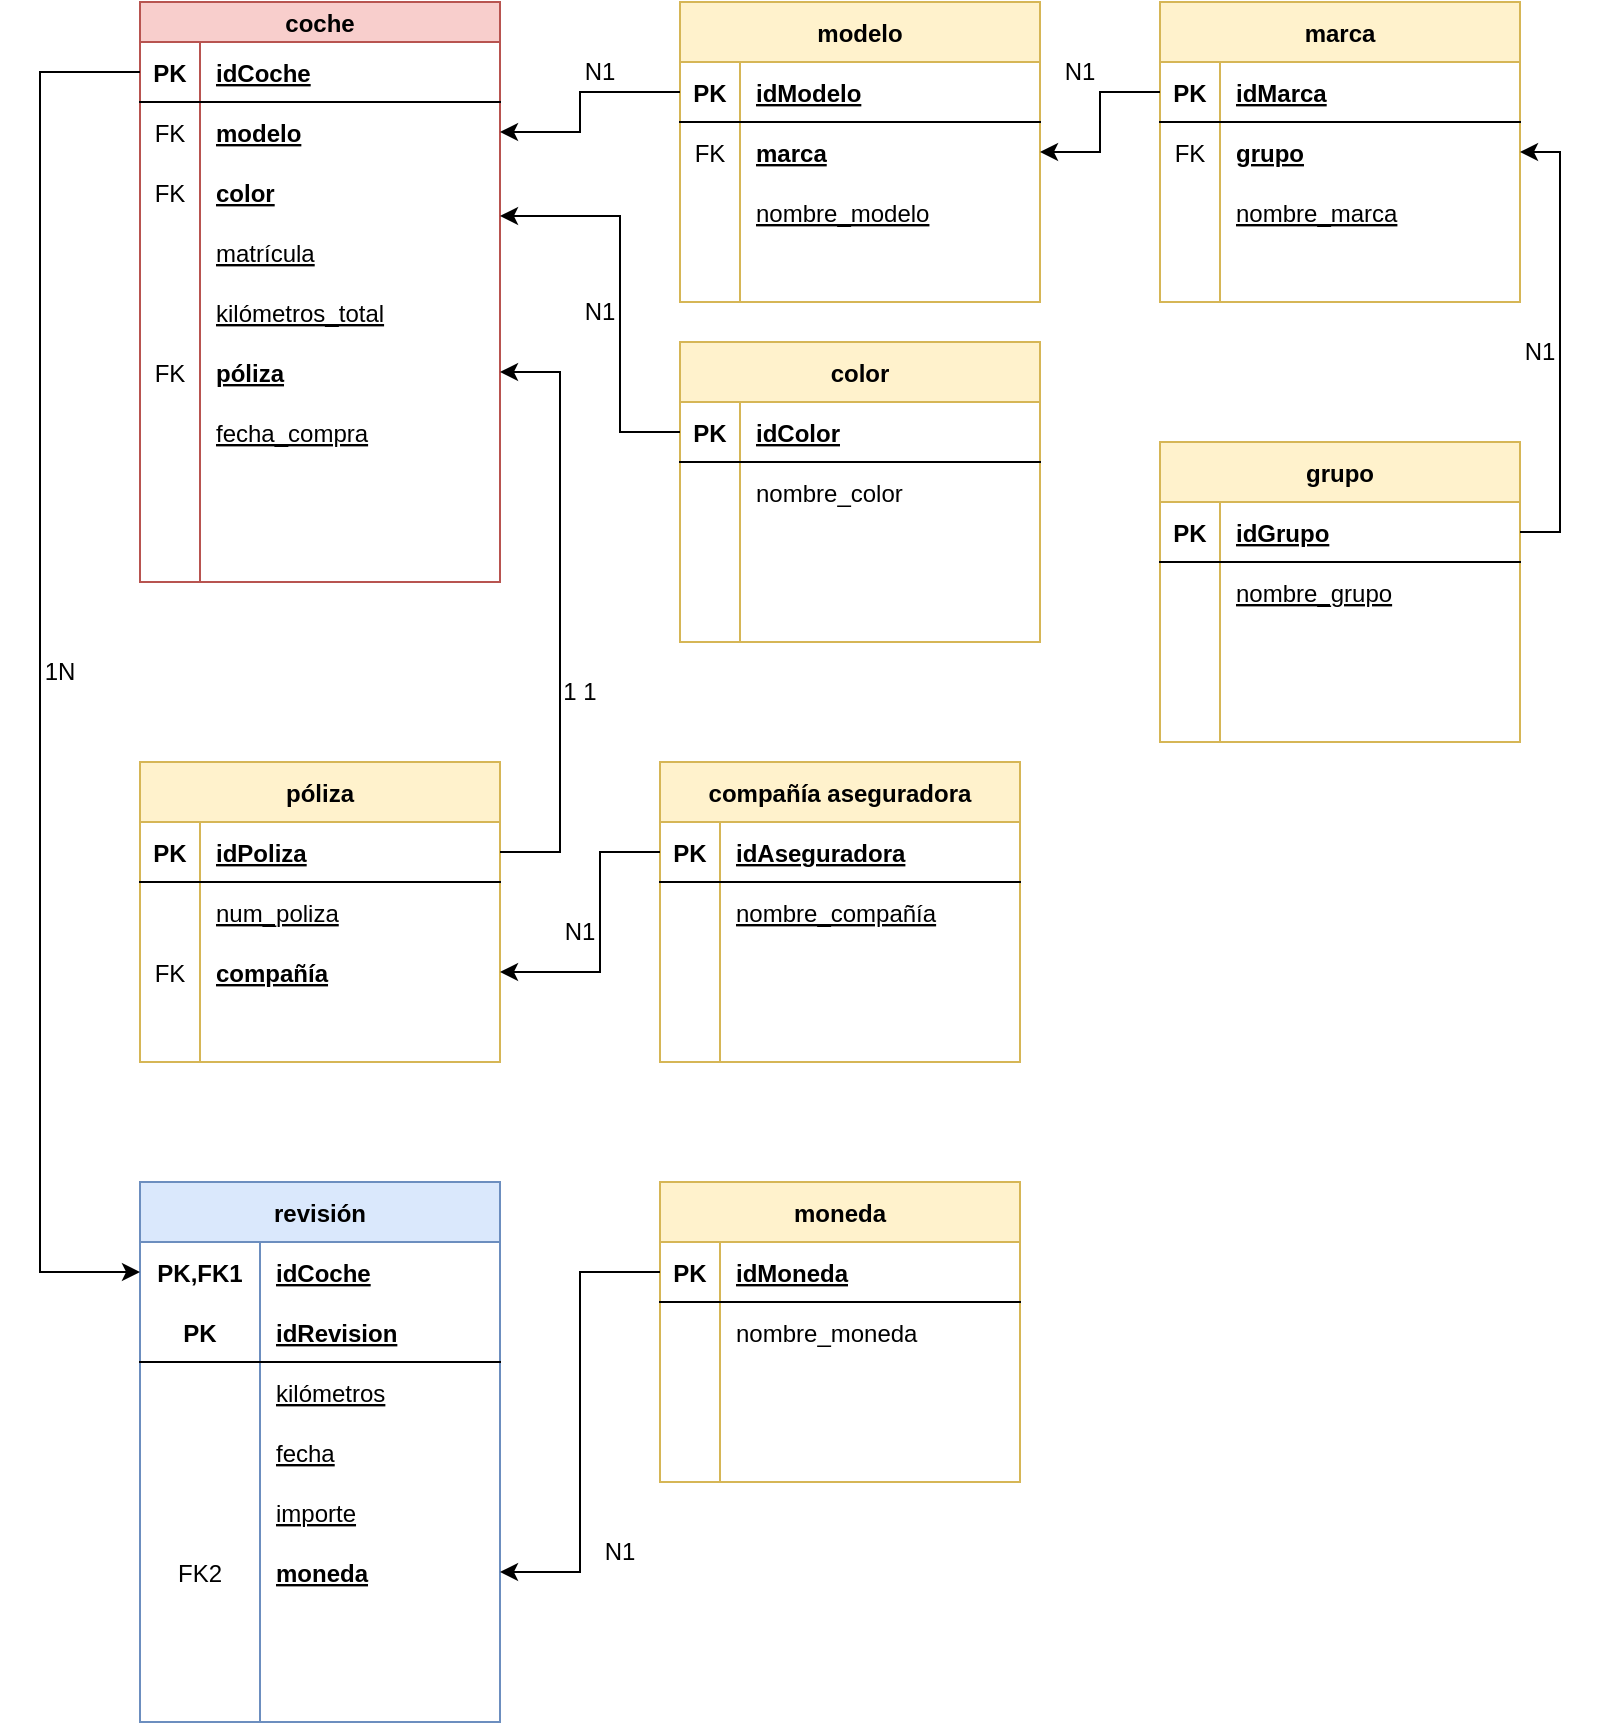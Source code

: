 <mxfile version="20.8.10" type="device"><diagram id="R2lEEEUBdFMjLlhIrx00" name="Page-1"><mxGraphModel dx="1050" dy="621" grid="1" gridSize="10" guides="1" tooltips="1" connect="1" arrows="1" fold="1" page="1" pageScale="1" pageWidth="850" pageHeight="1100" math="0" shadow="0" extFonts="Permanent Marker^https://fonts.googleapis.com/css?family=Permanent+Marker"><root><mxCell id="0"/><mxCell id="1" parent="0"/><mxCell id="8vLtfV9lzj3OHwapX5Nd-3" value="coche" style="shape=table;startSize=20;container=1;collapsible=1;childLayout=tableLayout;fixedRows=1;rowLines=0;fontStyle=1;align=center;resizeLast=1;rounded=0;labelBackgroundColor=none;fillColor=#f8cecc;strokeColor=#b85450;" parent="1" vertex="1"><mxGeometry x="100" y="120" width="180" height="290" as="geometry"/></mxCell><mxCell id="8vLtfV9lzj3OHwapX5Nd-4" value="" style="shape=tableRow;horizontal=0;startSize=0;swimlaneHead=0;swimlaneBody=0;fillColor=none;collapsible=0;dropTarget=0;points=[[0,0.5],[1,0.5]];portConstraint=eastwest;top=0;left=0;right=0;bottom=1;rounded=0;labelBackgroundColor=none;" parent="8vLtfV9lzj3OHwapX5Nd-3" vertex="1"><mxGeometry y="20" width="180" height="30" as="geometry"/></mxCell><mxCell id="8vLtfV9lzj3OHwapX5Nd-5" value="PK" style="shape=partialRectangle;connectable=0;fillColor=none;top=0;left=0;bottom=0;right=0;fontStyle=1;overflow=hidden;rounded=0;labelBackgroundColor=none;" parent="8vLtfV9lzj3OHwapX5Nd-4" vertex="1"><mxGeometry width="30" height="30" as="geometry"><mxRectangle width="30" height="30" as="alternateBounds"/></mxGeometry></mxCell><mxCell id="8vLtfV9lzj3OHwapX5Nd-6" value="idCoche" style="shape=partialRectangle;connectable=0;fillColor=none;top=0;left=0;bottom=0;right=0;align=left;spacingLeft=6;fontStyle=5;overflow=hidden;rounded=0;labelBackgroundColor=none;" parent="8vLtfV9lzj3OHwapX5Nd-4" vertex="1"><mxGeometry x="30" width="150" height="30" as="geometry"><mxRectangle width="150" height="30" as="alternateBounds"/></mxGeometry></mxCell><mxCell id="8vLtfV9lzj3OHwapX5Nd-7" value="" style="shape=tableRow;horizontal=0;startSize=0;swimlaneHead=0;swimlaneBody=0;fillColor=none;collapsible=0;dropTarget=0;points=[[0,0.5],[1,0.5]];portConstraint=eastwest;top=0;left=0;right=0;bottom=0;rounded=0;labelBackgroundColor=none;" parent="8vLtfV9lzj3OHwapX5Nd-3" vertex="1"><mxGeometry y="50" width="180" height="30" as="geometry"/></mxCell><mxCell id="8vLtfV9lzj3OHwapX5Nd-8" value="FK" style="shape=partialRectangle;connectable=0;fillColor=none;top=0;left=0;bottom=0;right=0;editable=1;overflow=hidden;rounded=0;labelBackgroundColor=none;" parent="8vLtfV9lzj3OHwapX5Nd-7" vertex="1"><mxGeometry width="30" height="30" as="geometry"><mxRectangle width="30" height="30" as="alternateBounds"/></mxGeometry></mxCell><mxCell id="8vLtfV9lzj3OHwapX5Nd-9" value="modelo" style="shape=partialRectangle;connectable=0;fillColor=none;top=0;left=0;bottom=0;right=0;align=left;spacingLeft=6;overflow=hidden;fontStyle=5;rounded=0;labelBackgroundColor=none;" parent="8vLtfV9lzj3OHwapX5Nd-7" vertex="1"><mxGeometry x="30" width="150" height="30" as="geometry"><mxRectangle width="150" height="30" as="alternateBounds"/></mxGeometry></mxCell><mxCell id="8vLtfV9lzj3OHwapX5Nd-10" value="" style="shape=tableRow;horizontal=0;startSize=0;swimlaneHead=0;swimlaneBody=0;fillColor=none;collapsible=0;dropTarget=0;points=[[0,0.5],[1,0.5]];portConstraint=eastwest;top=0;left=0;right=0;bottom=0;rounded=0;labelBackgroundColor=none;" parent="8vLtfV9lzj3OHwapX5Nd-3" vertex="1"><mxGeometry y="80" width="180" height="30" as="geometry"/></mxCell><mxCell id="8vLtfV9lzj3OHwapX5Nd-11" value="FK" style="shape=partialRectangle;connectable=0;fillColor=none;top=0;left=0;bottom=0;right=0;editable=1;overflow=hidden;rounded=0;labelBackgroundColor=none;" parent="8vLtfV9lzj3OHwapX5Nd-10" vertex="1"><mxGeometry width="30" height="30" as="geometry"><mxRectangle width="30" height="30" as="alternateBounds"/></mxGeometry></mxCell><mxCell id="8vLtfV9lzj3OHwapX5Nd-12" value="color" style="shape=partialRectangle;connectable=0;fillColor=none;top=0;left=0;bottom=0;right=0;align=left;spacingLeft=6;overflow=hidden;fontStyle=5;rounded=0;labelBackgroundColor=none;" parent="8vLtfV9lzj3OHwapX5Nd-10" vertex="1"><mxGeometry x="30" width="150" height="30" as="geometry"><mxRectangle width="150" height="30" as="alternateBounds"/></mxGeometry></mxCell><mxCell id="8vLtfV9lzj3OHwapX5Nd-13" value="" style="shape=tableRow;horizontal=0;startSize=0;swimlaneHead=0;swimlaneBody=0;fillColor=none;collapsible=0;dropTarget=0;points=[[0,0.5],[1,0.5]];portConstraint=eastwest;top=0;left=0;right=0;bottom=0;rounded=0;labelBackgroundColor=none;" parent="8vLtfV9lzj3OHwapX5Nd-3" vertex="1"><mxGeometry y="110" width="180" height="30" as="geometry"/></mxCell><mxCell id="8vLtfV9lzj3OHwapX5Nd-14" value="" style="shape=partialRectangle;connectable=0;fillColor=none;top=0;left=0;bottom=0;right=0;editable=1;overflow=hidden;rounded=0;labelBackgroundColor=none;" parent="8vLtfV9lzj3OHwapX5Nd-13" vertex="1"><mxGeometry width="30" height="30" as="geometry"><mxRectangle width="30" height="30" as="alternateBounds"/></mxGeometry></mxCell><mxCell id="8vLtfV9lzj3OHwapX5Nd-15" value="matrícula" style="shape=partialRectangle;connectable=0;fillColor=none;top=0;left=0;bottom=0;right=0;align=left;spacingLeft=6;overflow=hidden;fontStyle=4;rounded=0;labelBackgroundColor=none;" parent="8vLtfV9lzj3OHwapX5Nd-13" vertex="1"><mxGeometry x="30" width="150" height="30" as="geometry"><mxRectangle width="150" height="30" as="alternateBounds"/></mxGeometry></mxCell><mxCell id="8vLtfV9lzj3OHwapX5Nd-19" value="" style="shape=tableRow;horizontal=0;startSize=0;swimlaneHead=0;swimlaneBody=0;fillColor=none;collapsible=0;dropTarget=0;points=[[0,0.5],[1,0.5]];portConstraint=eastwest;top=0;left=0;right=0;bottom=0;rounded=0;labelBackgroundColor=none;" parent="8vLtfV9lzj3OHwapX5Nd-3" vertex="1"><mxGeometry y="140" width="180" height="30" as="geometry"/></mxCell><mxCell id="8vLtfV9lzj3OHwapX5Nd-20" value="" style="shape=partialRectangle;connectable=0;fillColor=none;top=0;left=0;bottom=0;right=0;editable=1;overflow=hidden;rounded=0;labelBackgroundColor=none;" parent="8vLtfV9lzj3OHwapX5Nd-19" vertex="1"><mxGeometry width="30" height="30" as="geometry"><mxRectangle width="30" height="30" as="alternateBounds"/></mxGeometry></mxCell><mxCell id="8vLtfV9lzj3OHwapX5Nd-21" value="kilómetros_total" style="shape=partialRectangle;connectable=0;fillColor=none;top=0;left=0;bottom=0;right=0;align=left;spacingLeft=6;overflow=hidden;fontStyle=4;rounded=0;labelBackgroundColor=none;" parent="8vLtfV9lzj3OHwapX5Nd-19" vertex="1"><mxGeometry x="30" width="150" height="30" as="geometry"><mxRectangle width="150" height="30" as="alternateBounds"/></mxGeometry></mxCell><mxCell id="8vLtfV9lzj3OHwapX5Nd-22" value="" style="shape=tableRow;horizontal=0;startSize=0;swimlaneHead=0;swimlaneBody=0;fillColor=none;collapsible=0;dropTarget=0;points=[[0,0.5],[1,0.5]];portConstraint=eastwest;top=0;left=0;right=0;bottom=0;rounded=0;labelBackgroundColor=none;" parent="8vLtfV9lzj3OHwapX5Nd-3" vertex="1"><mxGeometry y="170" width="180" height="30" as="geometry"/></mxCell><mxCell id="8vLtfV9lzj3OHwapX5Nd-23" value="FK" style="shape=partialRectangle;connectable=0;fillColor=none;top=0;left=0;bottom=0;right=0;editable=1;overflow=hidden;rounded=0;labelBackgroundColor=none;" parent="8vLtfV9lzj3OHwapX5Nd-22" vertex="1"><mxGeometry width="30" height="30" as="geometry"><mxRectangle width="30" height="30" as="alternateBounds"/></mxGeometry></mxCell><mxCell id="8vLtfV9lzj3OHwapX5Nd-24" value="póliza" style="shape=partialRectangle;connectable=0;fillColor=none;top=0;left=0;bottom=0;right=0;align=left;spacingLeft=6;overflow=hidden;fontStyle=5;rounded=0;labelBackgroundColor=none;" parent="8vLtfV9lzj3OHwapX5Nd-22" vertex="1"><mxGeometry x="30" width="150" height="30" as="geometry"><mxRectangle width="150" height="30" as="alternateBounds"/></mxGeometry></mxCell><mxCell id="8vLtfV9lzj3OHwapX5Nd-108" value="" style="shape=tableRow;horizontal=0;startSize=0;swimlaneHead=0;swimlaneBody=0;fillColor=none;collapsible=0;dropTarget=0;points=[[0,0.5],[1,0.5]];portConstraint=eastwest;top=0;left=0;right=0;bottom=0;rounded=0;labelBackgroundColor=none;" parent="8vLtfV9lzj3OHwapX5Nd-3" vertex="1"><mxGeometry y="200" width="180" height="30" as="geometry"/></mxCell><mxCell id="8vLtfV9lzj3OHwapX5Nd-109" value="" style="shape=partialRectangle;connectable=0;fillColor=none;top=0;left=0;bottom=0;right=0;editable=1;overflow=hidden;rounded=0;labelBackgroundColor=none;" parent="8vLtfV9lzj3OHwapX5Nd-108" vertex="1"><mxGeometry width="30" height="30" as="geometry"><mxRectangle width="30" height="30" as="alternateBounds"/></mxGeometry></mxCell><mxCell id="8vLtfV9lzj3OHwapX5Nd-110" value="fecha_compra" style="shape=partialRectangle;connectable=0;fillColor=none;top=0;left=0;bottom=0;right=0;align=left;spacingLeft=6;overflow=hidden;fontStyle=4;rounded=0;labelBackgroundColor=none;" parent="8vLtfV9lzj3OHwapX5Nd-108" vertex="1"><mxGeometry x="30" width="150" height="30" as="geometry"><mxRectangle width="150" height="30" as="alternateBounds"/></mxGeometry></mxCell><mxCell id="a47uxcGPOES3tD9Sw_oX-30" value="" style="shape=tableRow;horizontal=0;startSize=0;swimlaneHead=0;swimlaneBody=0;fillColor=none;collapsible=0;dropTarget=0;points=[[0,0.5],[1,0.5]];portConstraint=eastwest;top=0;left=0;right=0;bottom=0;rounded=0;labelBackgroundColor=none;" parent="8vLtfV9lzj3OHwapX5Nd-3" vertex="1"><mxGeometry y="230" width="180" height="30" as="geometry"/></mxCell><mxCell id="a47uxcGPOES3tD9Sw_oX-31" value="" style="shape=partialRectangle;connectable=0;fillColor=none;top=0;left=0;bottom=0;right=0;editable=1;overflow=hidden;rounded=0;labelBackgroundColor=none;" parent="a47uxcGPOES3tD9Sw_oX-30" vertex="1"><mxGeometry width="30" height="30" as="geometry"><mxRectangle width="30" height="30" as="alternateBounds"/></mxGeometry></mxCell><mxCell id="a47uxcGPOES3tD9Sw_oX-32" value="" style="shape=partialRectangle;connectable=0;fillColor=none;top=0;left=0;bottom=0;right=0;align=left;spacingLeft=6;overflow=hidden;fontStyle=5;rounded=0;labelBackgroundColor=none;" parent="a47uxcGPOES3tD9Sw_oX-30" vertex="1"><mxGeometry x="30" width="150" height="30" as="geometry"><mxRectangle width="150" height="30" as="alternateBounds"/></mxGeometry></mxCell><mxCell id="8vLtfV9lzj3OHwapX5Nd-16" value="" style="shape=tableRow;horizontal=0;startSize=0;swimlaneHead=0;swimlaneBody=0;fillColor=none;collapsible=0;dropTarget=0;points=[[0,0.5],[1,0.5]];portConstraint=eastwest;top=0;left=0;right=0;bottom=0;rounded=0;labelBackgroundColor=none;" parent="8vLtfV9lzj3OHwapX5Nd-3" vertex="1"><mxGeometry y="260" width="180" height="30" as="geometry"/></mxCell><mxCell id="8vLtfV9lzj3OHwapX5Nd-17" value="" style="shape=partialRectangle;connectable=0;fillColor=none;top=0;left=0;bottom=0;right=0;editable=1;overflow=hidden;rounded=0;labelBackgroundColor=none;" parent="8vLtfV9lzj3OHwapX5Nd-16" vertex="1"><mxGeometry width="30" height="30" as="geometry"><mxRectangle width="30" height="30" as="alternateBounds"/></mxGeometry></mxCell><mxCell id="8vLtfV9lzj3OHwapX5Nd-18" value="" style="shape=partialRectangle;connectable=0;fillColor=none;top=0;left=0;bottom=0;right=0;align=left;spacingLeft=6;overflow=hidden;fontStyle=4;rounded=0;labelBackgroundColor=none;" parent="8vLtfV9lzj3OHwapX5Nd-16" vertex="1"><mxGeometry x="30" width="150" height="30" as="geometry"><mxRectangle width="150" height="30" as="alternateBounds"/></mxGeometry></mxCell><mxCell id="8vLtfV9lzj3OHwapX5Nd-25" value="modelo" style="shape=table;startSize=30;container=1;collapsible=1;childLayout=tableLayout;fixedRows=1;rowLines=0;fontStyle=1;align=center;resizeLast=1;rounded=0;labelBackgroundColor=none;fillColor=#fff2cc;strokeColor=#d6b656;" parent="1" vertex="1"><mxGeometry x="370" y="120" width="180" height="150" as="geometry"/></mxCell><mxCell id="8vLtfV9lzj3OHwapX5Nd-26" value="" style="shape=tableRow;horizontal=0;startSize=0;swimlaneHead=0;swimlaneBody=0;fillColor=none;collapsible=0;dropTarget=0;points=[[0,0.5],[1,0.5]];portConstraint=eastwest;top=0;left=0;right=0;bottom=1;rounded=0;labelBackgroundColor=none;" parent="8vLtfV9lzj3OHwapX5Nd-25" vertex="1"><mxGeometry y="30" width="180" height="30" as="geometry"/></mxCell><mxCell id="8vLtfV9lzj3OHwapX5Nd-27" value="PK" style="shape=partialRectangle;connectable=0;fillColor=none;top=0;left=0;bottom=0;right=0;fontStyle=1;overflow=hidden;rounded=0;labelBackgroundColor=none;" parent="8vLtfV9lzj3OHwapX5Nd-26" vertex="1"><mxGeometry width="30" height="30" as="geometry"><mxRectangle width="30" height="30" as="alternateBounds"/></mxGeometry></mxCell><mxCell id="8vLtfV9lzj3OHwapX5Nd-28" value="idModelo" style="shape=partialRectangle;connectable=0;fillColor=none;top=0;left=0;bottom=0;right=0;align=left;spacingLeft=6;fontStyle=5;overflow=hidden;rounded=0;labelBackgroundColor=none;" parent="8vLtfV9lzj3OHwapX5Nd-26" vertex="1"><mxGeometry x="30" width="150" height="30" as="geometry"><mxRectangle width="150" height="30" as="alternateBounds"/></mxGeometry></mxCell><mxCell id="8vLtfV9lzj3OHwapX5Nd-29" value="" style="shape=tableRow;horizontal=0;startSize=0;swimlaneHead=0;swimlaneBody=0;fillColor=none;collapsible=0;dropTarget=0;points=[[0,0.5],[1,0.5]];portConstraint=eastwest;top=0;left=0;right=0;bottom=0;rounded=0;labelBackgroundColor=none;" parent="8vLtfV9lzj3OHwapX5Nd-25" vertex="1"><mxGeometry y="60" width="180" height="30" as="geometry"/></mxCell><mxCell id="8vLtfV9lzj3OHwapX5Nd-30" value="FK" style="shape=partialRectangle;connectable=0;fillColor=none;top=0;left=0;bottom=0;right=0;editable=1;overflow=hidden;rounded=0;labelBackgroundColor=none;" parent="8vLtfV9lzj3OHwapX5Nd-29" vertex="1"><mxGeometry width="30" height="30" as="geometry"><mxRectangle width="30" height="30" as="alternateBounds"/></mxGeometry></mxCell><mxCell id="8vLtfV9lzj3OHwapX5Nd-31" value="marca" style="shape=partialRectangle;connectable=0;fillColor=none;top=0;left=0;bottom=0;right=0;align=left;spacingLeft=6;overflow=hidden;fontStyle=5;rounded=0;labelBackgroundColor=none;" parent="8vLtfV9lzj3OHwapX5Nd-29" vertex="1"><mxGeometry x="30" width="150" height="30" as="geometry"><mxRectangle width="150" height="30" as="alternateBounds"/></mxGeometry></mxCell><mxCell id="8vLtfV9lzj3OHwapX5Nd-32" value="" style="shape=tableRow;horizontal=0;startSize=0;swimlaneHead=0;swimlaneBody=0;fillColor=none;collapsible=0;dropTarget=0;points=[[0,0.5],[1,0.5]];portConstraint=eastwest;top=0;left=0;right=0;bottom=0;rounded=0;labelBackgroundColor=none;" parent="8vLtfV9lzj3OHwapX5Nd-25" vertex="1"><mxGeometry y="90" width="180" height="30" as="geometry"/></mxCell><mxCell id="8vLtfV9lzj3OHwapX5Nd-33" value="" style="shape=partialRectangle;connectable=0;fillColor=none;top=0;left=0;bottom=0;right=0;editable=1;overflow=hidden;rounded=0;labelBackgroundColor=none;" parent="8vLtfV9lzj3OHwapX5Nd-32" vertex="1"><mxGeometry width="30" height="30" as="geometry"><mxRectangle width="30" height="30" as="alternateBounds"/></mxGeometry></mxCell><mxCell id="8vLtfV9lzj3OHwapX5Nd-34" value="nombre_modelo" style="shape=partialRectangle;connectable=0;fillColor=none;top=0;left=0;bottom=0;right=0;align=left;spacingLeft=6;overflow=hidden;fontStyle=4;rounded=0;labelBackgroundColor=none;" parent="8vLtfV9lzj3OHwapX5Nd-32" vertex="1"><mxGeometry x="30" width="150" height="30" as="geometry"><mxRectangle width="150" height="30" as="alternateBounds"/></mxGeometry></mxCell><mxCell id="8vLtfV9lzj3OHwapX5Nd-35" value="" style="shape=tableRow;horizontal=0;startSize=0;swimlaneHead=0;swimlaneBody=0;fillColor=none;collapsible=0;dropTarget=0;points=[[0,0.5],[1,0.5]];portConstraint=eastwest;top=0;left=0;right=0;bottom=0;rounded=0;labelBackgroundColor=none;" parent="8vLtfV9lzj3OHwapX5Nd-25" vertex="1"><mxGeometry y="120" width="180" height="30" as="geometry"/></mxCell><mxCell id="8vLtfV9lzj3OHwapX5Nd-36" value="" style="shape=partialRectangle;connectable=0;fillColor=none;top=0;left=0;bottom=0;right=0;editable=1;overflow=hidden;rounded=0;labelBackgroundColor=none;" parent="8vLtfV9lzj3OHwapX5Nd-35" vertex="1"><mxGeometry width="30" height="30" as="geometry"><mxRectangle width="30" height="30" as="alternateBounds"/></mxGeometry></mxCell><mxCell id="8vLtfV9lzj3OHwapX5Nd-37" value="" style="shape=partialRectangle;connectable=0;fillColor=none;top=0;left=0;bottom=0;right=0;align=left;spacingLeft=6;overflow=hidden;rounded=0;labelBackgroundColor=none;" parent="8vLtfV9lzj3OHwapX5Nd-35" vertex="1"><mxGeometry x="30" width="150" height="30" as="geometry"><mxRectangle width="150" height="30" as="alternateBounds"/></mxGeometry></mxCell><mxCell id="8vLtfV9lzj3OHwapX5Nd-38" style="edgeStyle=orthogonalEdgeStyle;rounded=0;orthogonalLoop=1;jettySize=auto;html=1;labelBackgroundColor=none;fontColor=default;" parent="1" source="8vLtfV9lzj3OHwapX5Nd-26" target="8vLtfV9lzj3OHwapX5Nd-7" edge="1"><mxGeometry relative="1" as="geometry"><Array as="points"><mxPoint x="320" y="165"/><mxPoint x="320" y="185"/></Array></mxGeometry></mxCell><mxCell id="8vLtfV9lzj3OHwapX5Nd-39" value="marca" style="shape=table;startSize=30;container=1;collapsible=1;childLayout=tableLayout;fixedRows=1;rowLines=0;fontStyle=1;align=center;resizeLast=1;rounded=0;labelBackgroundColor=none;fillColor=#fff2cc;strokeColor=#d6b656;" parent="1" vertex="1"><mxGeometry x="610" y="120" width="180" height="150" as="geometry"/></mxCell><mxCell id="8vLtfV9lzj3OHwapX5Nd-40" value="" style="shape=tableRow;horizontal=0;startSize=0;swimlaneHead=0;swimlaneBody=0;fillColor=none;collapsible=0;dropTarget=0;points=[[0,0.5],[1,0.5]];portConstraint=eastwest;top=0;left=0;right=0;bottom=1;rounded=0;labelBackgroundColor=none;" parent="8vLtfV9lzj3OHwapX5Nd-39" vertex="1"><mxGeometry y="30" width="180" height="30" as="geometry"/></mxCell><mxCell id="8vLtfV9lzj3OHwapX5Nd-41" value="PK" style="shape=partialRectangle;connectable=0;fillColor=none;top=0;left=0;bottom=0;right=0;fontStyle=1;overflow=hidden;rounded=0;labelBackgroundColor=none;" parent="8vLtfV9lzj3OHwapX5Nd-40" vertex="1"><mxGeometry width="30" height="30" as="geometry"><mxRectangle width="30" height="30" as="alternateBounds"/></mxGeometry></mxCell><mxCell id="8vLtfV9lzj3OHwapX5Nd-42" value="idMarca" style="shape=partialRectangle;connectable=0;fillColor=none;top=0;left=0;bottom=0;right=0;align=left;spacingLeft=6;fontStyle=5;overflow=hidden;rounded=0;labelBackgroundColor=none;" parent="8vLtfV9lzj3OHwapX5Nd-40" vertex="1"><mxGeometry x="30" width="150" height="30" as="geometry"><mxRectangle width="150" height="30" as="alternateBounds"/></mxGeometry></mxCell><mxCell id="8vLtfV9lzj3OHwapX5Nd-43" value="" style="shape=tableRow;horizontal=0;startSize=0;swimlaneHead=0;swimlaneBody=0;fillColor=none;collapsible=0;dropTarget=0;points=[[0,0.5],[1,0.5]];portConstraint=eastwest;top=0;left=0;right=0;bottom=0;rounded=0;labelBackgroundColor=none;" parent="8vLtfV9lzj3OHwapX5Nd-39" vertex="1"><mxGeometry y="60" width="180" height="30" as="geometry"/></mxCell><mxCell id="8vLtfV9lzj3OHwapX5Nd-44" value="FK" style="shape=partialRectangle;connectable=0;fillColor=none;top=0;left=0;bottom=0;right=0;editable=1;overflow=hidden;rounded=0;labelBackgroundColor=none;" parent="8vLtfV9lzj3OHwapX5Nd-43" vertex="1"><mxGeometry width="30" height="30" as="geometry"><mxRectangle width="30" height="30" as="alternateBounds"/></mxGeometry></mxCell><mxCell id="8vLtfV9lzj3OHwapX5Nd-45" value="grupo" style="shape=partialRectangle;connectable=0;fillColor=none;top=0;left=0;bottom=0;right=0;align=left;spacingLeft=6;overflow=hidden;fontStyle=5;rounded=0;labelBackgroundColor=none;" parent="8vLtfV9lzj3OHwapX5Nd-43" vertex="1"><mxGeometry x="30" width="150" height="30" as="geometry"><mxRectangle width="150" height="30" as="alternateBounds"/></mxGeometry></mxCell><mxCell id="8vLtfV9lzj3OHwapX5Nd-46" value="" style="shape=tableRow;horizontal=0;startSize=0;swimlaneHead=0;swimlaneBody=0;fillColor=none;collapsible=0;dropTarget=0;points=[[0,0.5],[1,0.5]];portConstraint=eastwest;top=0;left=0;right=0;bottom=0;rounded=0;labelBackgroundColor=none;" parent="8vLtfV9lzj3OHwapX5Nd-39" vertex="1"><mxGeometry y="90" width="180" height="30" as="geometry"/></mxCell><mxCell id="8vLtfV9lzj3OHwapX5Nd-47" value="" style="shape=partialRectangle;connectable=0;fillColor=none;top=0;left=0;bottom=0;right=0;editable=1;overflow=hidden;rounded=0;labelBackgroundColor=none;" parent="8vLtfV9lzj3OHwapX5Nd-46" vertex="1"><mxGeometry width="30" height="30" as="geometry"><mxRectangle width="30" height="30" as="alternateBounds"/></mxGeometry></mxCell><mxCell id="8vLtfV9lzj3OHwapX5Nd-48" value="nombre_marca" style="shape=partialRectangle;connectable=0;fillColor=none;top=0;left=0;bottom=0;right=0;align=left;spacingLeft=6;overflow=hidden;fontStyle=4;rounded=0;labelBackgroundColor=none;" parent="8vLtfV9lzj3OHwapX5Nd-46" vertex="1"><mxGeometry x="30" width="150" height="30" as="geometry"><mxRectangle width="150" height="30" as="alternateBounds"/></mxGeometry></mxCell><mxCell id="8vLtfV9lzj3OHwapX5Nd-49" value="" style="shape=tableRow;horizontal=0;startSize=0;swimlaneHead=0;swimlaneBody=0;fillColor=none;collapsible=0;dropTarget=0;points=[[0,0.5],[1,0.5]];portConstraint=eastwest;top=0;left=0;right=0;bottom=0;rounded=0;labelBackgroundColor=none;" parent="8vLtfV9lzj3OHwapX5Nd-39" vertex="1"><mxGeometry y="120" width="180" height="30" as="geometry"/></mxCell><mxCell id="8vLtfV9lzj3OHwapX5Nd-50" value="" style="shape=partialRectangle;connectable=0;fillColor=none;top=0;left=0;bottom=0;right=0;editable=1;overflow=hidden;rounded=0;labelBackgroundColor=none;" parent="8vLtfV9lzj3OHwapX5Nd-49" vertex="1"><mxGeometry width="30" height="30" as="geometry"><mxRectangle width="30" height="30" as="alternateBounds"/></mxGeometry></mxCell><mxCell id="8vLtfV9lzj3OHwapX5Nd-51" value="" style="shape=partialRectangle;connectable=0;fillColor=none;top=0;left=0;bottom=0;right=0;align=left;spacingLeft=6;overflow=hidden;rounded=0;labelBackgroundColor=none;" parent="8vLtfV9lzj3OHwapX5Nd-49" vertex="1"><mxGeometry x="30" width="150" height="30" as="geometry"><mxRectangle width="150" height="30" as="alternateBounds"/></mxGeometry></mxCell><mxCell id="8vLtfV9lzj3OHwapX5Nd-52" style="edgeStyle=orthogonalEdgeStyle;rounded=0;orthogonalLoop=1;jettySize=auto;html=1;labelBackgroundColor=none;fontColor=default;" parent="1" source="8vLtfV9lzj3OHwapX5Nd-40" target="8vLtfV9lzj3OHwapX5Nd-29" edge="1"><mxGeometry relative="1" as="geometry"/></mxCell><mxCell id="8vLtfV9lzj3OHwapX5Nd-53" value="grupo" style="shape=table;startSize=30;container=1;collapsible=1;childLayout=tableLayout;fixedRows=1;rowLines=0;fontStyle=1;align=center;resizeLast=1;rounded=0;labelBackgroundColor=none;fillColor=#fff2cc;strokeColor=#d6b656;" parent="1" vertex="1"><mxGeometry x="610" y="340" width="180" height="150" as="geometry"/></mxCell><mxCell id="8vLtfV9lzj3OHwapX5Nd-54" value="" style="shape=tableRow;horizontal=0;startSize=0;swimlaneHead=0;swimlaneBody=0;fillColor=none;collapsible=0;dropTarget=0;points=[[0,0.5],[1,0.5]];portConstraint=eastwest;top=0;left=0;right=0;bottom=1;rounded=0;labelBackgroundColor=none;" parent="8vLtfV9lzj3OHwapX5Nd-53" vertex="1"><mxGeometry y="30" width="180" height="30" as="geometry"/></mxCell><mxCell id="8vLtfV9lzj3OHwapX5Nd-55" value="PK" style="shape=partialRectangle;connectable=0;fillColor=none;top=0;left=0;bottom=0;right=0;fontStyle=1;overflow=hidden;rounded=0;labelBackgroundColor=none;" parent="8vLtfV9lzj3OHwapX5Nd-54" vertex="1"><mxGeometry width="30" height="30" as="geometry"><mxRectangle width="30" height="30" as="alternateBounds"/></mxGeometry></mxCell><mxCell id="8vLtfV9lzj3OHwapX5Nd-56" value="idGrupo" style="shape=partialRectangle;connectable=0;fillColor=none;top=0;left=0;bottom=0;right=0;align=left;spacingLeft=6;fontStyle=5;overflow=hidden;rounded=0;labelBackgroundColor=none;" parent="8vLtfV9lzj3OHwapX5Nd-54" vertex="1"><mxGeometry x="30" width="150" height="30" as="geometry"><mxRectangle width="150" height="30" as="alternateBounds"/></mxGeometry></mxCell><mxCell id="8vLtfV9lzj3OHwapX5Nd-57" value="" style="shape=tableRow;horizontal=0;startSize=0;swimlaneHead=0;swimlaneBody=0;fillColor=none;collapsible=0;dropTarget=0;points=[[0,0.5],[1,0.5]];portConstraint=eastwest;top=0;left=0;right=0;bottom=0;rounded=0;labelBackgroundColor=none;" parent="8vLtfV9lzj3OHwapX5Nd-53" vertex="1"><mxGeometry y="60" width="180" height="30" as="geometry"/></mxCell><mxCell id="8vLtfV9lzj3OHwapX5Nd-58" value="" style="shape=partialRectangle;connectable=0;fillColor=none;top=0;left=0;bottom=0;right=0;editable=1;overflow=hidden;rounded=0;labelBackgroundColor=none;" parent="8vLtfV9lzj3OHwapX5Nd-57" vertex="1"><mxGeometry width="30" height="30" as="geometry"><mxRectangle width="30" height="30" as="alternateBounds"/></mxGeometry></mxCell><mxCell id="8vLtfV9lzj3OHwapX5Nd-59" value="nombre_grupo" style="shape=partialRectangle;connectable=0;fillColor=none;top=0;left=0;bottom=0;right=0;align=left;spacingLeft=6;overflow=hidden;fontStyle=4;rounded=0;labelBackgroundColor=none;" parent="8vLtfV9lzj3OHwapX5Nd-57" vertex="1"><mxGeometry x="30" width="150" height="30" as="geometry"><mxRectangle width="150" height="30" as="alternateBounds"/></mxGeometry></mxCell><mxCell id="8vLtfV9lzj3OHwapX5Nd-60" value="" style="shape=tableRow;horizontal=0;startSize=0;swimlaneHead=0;swimlaneBody=0;fillColor=none;collapsible=0;dropTarget=0;points=[[0,0.5],[1,0.5]];portConstraint=eastwest;top=0;left=0;right=0;bottom=0;rounded=0;labelBackgroundColor=none;" parent="8vLtfV9lzj3OHwapX5Nd-53" vertex="1"><mxGeometry y="90" width="180" height="30" as="geometry"/></mxCell><mxCell id="8vLtfV9lzj3OHwapX5Nd-61" value="" style="shape=partialRectangle;connectable=0;fillColor=none;top=0;left=0;bottom=0;right=0;editable=1;overflow=hidden;rounded=0;labelBackgroundColor=none;" parent="8vLtfV9lzj3OHwapX5Nd-60" vertex="1"><mxGeometry width="30" height="30" as="geometry"><mxRectangle width="30" height="30" as="alternateBounds"/></mxGeometry></mxCell><mxCell id="8vLtfV9lzj3OHwapX5Nd-62" value="" style="shape=partialRectangle;connectable=0;fillColor=none;top=0;left=0;bottom=0;right=0;align=left;spacingLeft=6;overflow=hidden;rounded=0;labelBackgroundColor=none;" parent="8vLtfV9lzj3OHwapX5Nd-60" vertex="1"><mxGeometry x="30" width="150" height="30" as="geometry"><mxRectangle width="150" height="30" as="alternateBounds"/></mxGeometry></mxCell><mxCell id="8vLtfV9lzj3OHwapX5Nd-63" value="" style="shape=tableRow;horizontal=0;startSize=0;swimlaneHead=0;swimlaneBody=0;fillColor=none;collapsible=0;dropTarget=0;points=[[0,0.5],[1,0.5]];portConstraint=eastwest;top=0;left=0;right=0;bottom=0;rounded=0;labelBackgroundColor=none;" parent="8vLtfV9lzj3OHwapX5Nd-53" vertex="1"><mxGeometry y="120" width="180" height="30" as="geometry"/></mxCell><mxCell id="8vLtfV9lzj3OHwapX5Nd-64" value="" style="shape=partialRectangle;connectable=0;fillColor=none;top=0;left=0;bottom=0;right=0;editable=1;overflow=hidden;rounded=0;labelBackgroundColor=none;" parent="8vLtfV9lzj3OHwapX5Nd-63" vertex="1"><mxGeometry width="30" height="30" as="geometry"><mxRectangle width="30" height="30" as="alternateBounds"/></mxGeometry></mxCell><mxCell id="8vLtfV9lzj3OHwapX5Nd-65" value="" style="shape=partialRectangle;connectable=0;fillColor=none;top=0;left=0;bottom=0;right=0;align=left;spacingLeft=6;overflow=hidden;rounded=0;labelBackgroundColor=none;" parent="8vLtfV9lzj3OHwapX5Nd-63" vertex="1"><mxGeometry x="30" width="150" height="30" as="geometry"><mxRectangle width="150" height="30" as="alternateBounds"/></mxGeometry></mxCell><mxCell id="8vLtfV9lzj3OHwapX5Nd-66" style="edgeStyle=orthogonalEdgeStyle;rounded=0;orthogonalLoop=1;jettySize=auto;html=1;entryX=1;entryY=0.5;entryDx=0;entryDy=0;labelBackgroundColor=none;fontColor=default;" parent="1" source="8vLtfV9lzj3OHwapX5Nd-54" target="8vLtfV9lzj3OHwapX5Nd-43" edge="1"><mxGeometry relative="1" as="geometry"><Array as="points"><mxPoint x="810" y="385"/><mxPoint x="810" y="195"/></Array></mxGeometry></mxCell><mxCell id="8vLtfV9lzj3OHwapX5Nd-67" value="póliza" style="shape=table;startSize=30;container=1;collapsible=1;childLayout=tableLayout;fixedRows=1;rowLines=0;fontStyle=1;align=center;resizeLast=1;rounded=0;labelBackgroundColor=none;fillColor=#fff2cc;strokeColor=#d6b656;" parent="1" vertex="1"><mxGeometry x="100" y="500" width="180" height="150" as="geometry"/></mxCell><mxCell id="8vLtfV9lzj3OHwapX5Nd-68" value="" style="shape=tableRow;horizontal=0;startSize=0;swimlaneHead=0;swimlaneBody=0;fillColor=none;collapsible=0;dropTarget=0;points=[[0,0.5],[1,0.5]];portConstraint=eastwest;top=0;left=0;right=0;bottom=1;rounded=0;labelBackgroundColor=none;" parent="8vLtfV9lzj3OHwapX5Nd-67" vertex="1"><mxGeometry y="30" width="180" height="30" as="geometry"/></mxCell><mxCell id="8vLtfV9lzj3OHwapX5Nd-69" value="PK" style="shape=partialRectangle;connectable=0;fillColor=none;top=0;left=0;bottom=0;right=0;fontStyle=1;overflow=hidden;rounded=0;labelBackgroundColor=none;" parent="8vLtfV9lzj3OHwapX5Nd-68" vertex="1"><mxGeometry width="30" height="30" as="geometry"><mxRectangle width="30" height="30" as="alternateBounds"/></mxGeometry></mxCell><mxCell id="8vLtfV9lzj3OHwapX5Nd-70" value="idPoliza" style="shape=partialRectangle;connectable=0;fillColor=none;top=0;left=0;bottom=0;right=0;align=left;spacingLeft=6;fontStyle=5;overflow=hidden;rounded=0;labelBackgroundColor=none;" parent="8vLtfV9lzj3OHwapX5Nd-68" vertex="1"><mxGeometry x="30" width="150" height="30" as="geometry"><mxRectangle width="150" height="30" as="alternateBounds"/></mxGeometry></mxCell><mxCell id="8vLtfV9lzj3OHwapX5Nd-71" value="" style="shape=tableRow;horizontal=0;startSize=0;swimlaneHead=0;swimlaneBody=0;fillColor=none;collapsible=0;dropTarget=0;points=[[0,0.5],[1,0.5]];portConstraint=eastwest;top=0;left=0;right=0;bottom=0;rounded=0;labelBackgroundColor=none;" parent="8vLtfV9lzj3OHwapX5Nd-67" vertex="1"><mxGeometry y="60" width="180" height="30" as="geometry"/></mxCell><mxCell id="8vLtfV9lzj3OHwapX5Nd-72" value="" style="shape=partialRectangle;connectable=0;fillColor=none;top=0;left=0;bottom=0;right=0;editable=1;overflow=hidden;rounded=0;labelBackgroundColor=none;" parent="8vLtfV9lzj3OHwapX5Nd-71" vertex="1"><mxGeometry width="30" height="30" as="geometry"><mxRectangle width="30" height="30" as="alternateBounds"/></mxGeometry></mxCell><mxCell id="8vLtfV9lzj3OHwapX5Nd-73" value="num_poliza" style="shape=partialRectangle;connectable=0;fillColor=none;top=0;left=0;bottom=0;right=0;align=left;spacingLeft=6;overflow=hidden;fontStyle=4;rounded=0;labelBackgroundColor=none;" parent="8vLtfV9lzj3OHwapX5Nd-71" vertex="1"><mxGeometry x="30" width="150" height="30" as="geometry"><mxRectangle width="150" height="30" as="alternateBounds"/></mxGeometry></mxCell><mxCell id="8vLtfV9lzj3OHwapX5Nd-74" value="" style="shape=tableRow;horizontal=0;startSize=0;swimlaneHead=0;swimlaneBody=0;fillColor=none;collapsible=0;dropTarget=0;points=[[0,0.5],[1,0.5]];portConstraint=eastwest;top=0;left=0;right=0;bottom=0;fontStyle=4;rounded=0;labelBackgroundColor=none;" parent="8vLtfV9lzj3OHwapX5Nd-67" vertex="1"><mxGeometry y="90" width="180" height="30" as="geometry"/></mxCell><mxCell id="8vLtfV9lzj3OHwapX5Nd-75" value="FK" style="shape=partialRectangle;connectable=0;fillColor=none;top=0;left=0;bottom=0;right=0;editable=1;overflow=hidden;rounded=0;labelBackgroundColor=none;" parent="8vLtfV9lzj3OHwapX5Nd-74" vertex="1"><mxGeometry width="30" height="30" as="geometry"><mxRectangle width="30" height="30" as="alternateBounds"/></mxGeometry></mxCell><mxCell id="8vLtfV9lzj3OHwapX5Nd-76" value="compañía" style="shape=partialRectangle;connectable=0;fillColor=none;top=0;left=0;bottom=0;right=0;align=left;spacingLeft=6;overflow=hidden;fontStyle=5;rounded=0;labelBackgroundColor=none;" parent="8vLtfV9lzj3OHwapX5Nd-74" vertex="1"><mxGeometry x="30" width="150" height="30" as="geometry"><mxRectangle width="150" height="30" as="alternateBounds"/></mxGeometry></mxCell><mxCell id="8vLtfV9lzj3OHwapX5Nd-77" value="" style="shape=tableRow;horizontal=0;startSize=0;swimlaneHead=0;swimlaneBody=0;fillColor=none;collapsible=0;dropTarget=0;points=[[0,0.5],[1,0.5]];portConstraint=eastwest;top=0;left=0;right=0;bottom=0;rounded=0;labelBackgroundColor=none;" parent="8vLtfV9lzj3OHwapX5Nd-67" vertex="1"><mxGeometry y="120" width="180" height="30" as="geometry"/></mxCell><mxCell id="8vLtfV9lzj3OHwapX5Nd-78" value="" style="shape=partialRectangle;connectable=0;fillColor=none;top=0;left=0;bottom=0;right=0;editable=1;overflow=hidden;rounded=0;labelBackgroundColor=none;" parent="8vLtfV9lzj3OHwapX5Nd-77" vertex="1"><mxGeometry width="30" height="30" as="geometry"><mxRectangle width="30" height="30" as="alternateBounds"/></mxGeometry></mxCell><mxCell id="8vLtfV9lzj3OHwapX5Nd-79" value="" style="shape=partialRectangle;connectable=0;fillColor=none;top=0;left=0;bottom=0;right=0;align=left;spacingLeft=6;overflow=hidden;rounded=0;labelBackgroundColor=none;" parent="8vLtfV9lzj3OHwapX5Nd-77" vertex="1"><mxGeometry x="30" width="150" height="30" as="geometry"><mxRectangle width="150" height="30" as="alternateBounds"/></mxGeometry></mxCell><mxCell id="8vLtfV9lzj3OHwapX5Nd-80" style="edgeStyle=orthogonalEdgeStyle;rounded=0;orthogonalLoop=1;jettySize=auto;html=1;entryX=1;entryY=0.5;entryDx=0;entryDy=0;labelBackgroundColor=none;fontColor=default;" parent="1" source="8vLtfV9lzj3OHwapX5Nd-68" target="8vLtfV9lzj3OHwapX5Nd-22" edge="1"><mxGeometry relative="1" as="geometry"><Array as="points"><mxPoint x="310" y="545"/><mxPoint x="310" y="305"/></Array></mxGeometry></mxCell><mxCell id="8vLtfV9lzj3OHwapX5Nd-81" value="compañía aseguradora" style="shape=table;startSize=30;container=1;collapsible=1;childLayout=tableLayout;fixedRows=1;rowLines=0;fontStyle=1;align=center;resizeLast=1;rounded=0;labelBackgroundColor=none;fillColor=#fff2cc;strokeColor=#d6b656;" parent="1" vertex="1"><mxGeometry x="360" y="500" width="180" height="150" as="geometry"/></mxCell><mxCell id="8vLtfV9lzj3OHwapX5Nd-82" value="" style="shape=tableRow;horizontal=0;startSize=0;swimlaneHead=0;swimlaneBody=0;fillColor=none;collapsible=0;dropTarget=0;points=[[0,0.5],[1,0.5]];portConstraint=eastwest;top=0;left=0;right=0;bottom=1;rounded=0;labelBackgroundColor=none;" parent="8vLtfV9lzj3OHwapX5Nd-81" vertex="1"><mxGeometry y="30" width="180" height="30" as="geometry"/></mxCell><mxCell id="8vLtfV9lzj3OHwapX5Nd-83" value="PK" style="shape=partialRectangle;connectable=0;fillColor=none;top=0;left=0;bottom=0;right=0;fontStyle=1;overflow=hidden;rounded=0;labelBackgroundColor=none;" parent="8vLtfV9lzj3OHwapX5Nd-82" vertex="1"><mxGeometry width="30" height="30" as="geometry"><mxRectangle width="30" height="30" as="alternateBounds"/></mxGeometry></mxCell><mxCell id="8vLtfV9lzj3OHwapX5Nd-84" value="idAseguradora" style="shape=partialRectangle;connectable=0;fillColor=none;top=0;left=0;bottom=0;right=0;align=left;spacingLeft=6;fontStyle=5;overflow=hidden;rounded=0;labelBackgroundColor=none;" parent="8vLtfV9lzj3OHwapX5Nd-82" vertex="1"><mxGeometry x="30" width="150" height="30" as="geometry"><mxRectangle width="150" height="30" as="alternateBounds"/></mxGeometry></mxCell><mxCell id="8vLtfV9lzj3OHwapX5Nd-85" value="" style="shape=tableRow;horizontal=0;startSize=0;swimlaneHead=0;swimlaneBody=0;fillColor=none;collapsible=0;dropTarget=0;points=[[0,0.5],[1,0.5]];portConstraint=eastwest;top=0;left=0;right=0;bottom=0;rounded=0;labelBackgroundColor=none;" parent="8vLtfV9lzj3OHwapX5Nd-81" vertex="1"><mxGeometry y="60" width="180" height="30" as="geometry"/></mxCell><mxCell id="8vLtfV9lzj3OHwapX5Nd-86" value="" style="shape=partialRectangle;connectable=0;fillColor=none;top=0;left=0;bottom=0;right=0;editable=1;overflow=hidden;rounded=0;labelBackgroundColor=none;" parent="8vLtfV9lzj3OHwapX5Nd-85" vertex="1"><mxGeometry width="30" height="30" as="geometry"><mxRectangle width="30" height="30" as="alternateBounds"/></mxGeometry></mxCell><mxCell id="8vLtfV9lzj3OHwapX5Nd-87" value="nombre_compañía" style="shape=partialRectangle;connectable=0;fillColor=none;top=0;left=0;bottom=0;right=0;align=left;spacingLeft=6;overflow=hidden;fontStyle=4;rounded=0;labelBackgroundColor=none;" parent="8vLtfV9lzj3OHwapX5Nd-85" vertex="1"><mxGeometry x="30" width="150" height="30" as="geometry"><mxRectangle width="150" height="30" as="alternateBounds"/></mxGeometry></mxCell><mxCell id="8vLtfV9lzj3OHwapX5Nd-88" value="" style="shape=tableRow;horizontal=0;startSize=0;swimlaneHead=0;swimlaneBody=0;fillColor=none;collapsible=0;dropTarget=0;points=[[0,0.5],[1,0.5]];portConstraint=eastwest;top=0;left=0;right=0;bottom=0;rounded=0;labelBackgroundColor=none;" parent="8vLtfV9lzj3OHwapX5Nd-81" vertex="1"><mxGeometry y="90" width="180" height="30" as="geometry"/></mxCell><mxCell id="8vLtfV9lzj3OHwapX5Nd-89" value="" style="shape=partialRectangle;connectable=0;fillColor=none;top=0;left=0;bottom=0;right=0;editable=1;overflow=hidden;rounded=0;labelBackgroundColor=none;" parent="8vLtfV9lzj3OHwapX5Nd-88" vertex="1"><mxGeometry width="30" height="30" as="geometry"><mxRectangle width="30" height="30" as="alternateBounds"/></mxGeometry></mxCell><mxCell id="8vLtfV9lzj3OHwapX5Nd-90" value="" style="shape=partialRectangle;connectable=0;fillColor=none;top=0;left=0;bottom=0;right=0;align=left;spacingLeft=6;overflow=hidden;rounded=0;labelBackgroundColor=none;" parent="8vLtfV9lzj3OHwapX5Nd-88" vertex="1"><mxGeometry x="30" width="150" height="30" as="geometry"><mxRectangle width="150" height="30" as="alternateBounds"/></mxGeometry></mxCell><mxCell id="8vLtfV9lzj3OHwapX5Nd-91" value="" style="shape=tableRow;horizontal=0;startSize=0;swimlaneHead=0;swimlaneBody=0;fillColor=none;collapsible=0;dropTarget=0;points=[[0,0.5],[1,0.5]];portConstraint=eastwest;top=0;left=0;right=0;bottom=0;rounded=0;labelBackgroundColor=none;" parent="8vLtfV9lzj3OHwapX5Nd-81" vertex="1"><mxGeometry y="120" width="180" height="30" as="geometry"/></mxCell><mxCell id="8vLtfV9lzj3OHwapX5Nd-92" value="" style="shape=partialRectangle;connectable=0;fillColor=none;top=0;left=0;bottom=0;right=0;editable=1;overflow=hidden;rounded=0;labelBackgroundColor=none;" parent="8vLtfV9lzj3OHwapX5Nd-91" vertex="1"><mxGeometry width="30" height="30" as="geometry"><mxRectangle width="30" height="30" as="alternateBounds"/></mxGeometry></mxCell><mxCell id="8vLtfV9lzj3OHwapX5Nd-93" value="" style="shape=partialRectangle;connectable=0;fillColor=none;top=0;left=0;bottom=0;right=0;align=left;spacingLeft=6;overflow=hidden;rounded=0;labelBackgroundColor=none;" parent="8vLtfV9lzj3OHwapX5Nd-91" vertex="1"><mxGeometry x="30" width="150" height="30" as="geometry"><mxRectangle width="150" height="30" as="alternateBounds"/></mxGeometry></mxCell><mxCell id="8vLtfV9lzj3OHwapX5Nd-94" style="edgeStyle=orthogonalEdgeStyle;rounded=0;orthogonalLoop=1;jettySize=auto;html=1;entryX=1;entryY=0.5;entryDx=0;entryDy=0;labelBackgroundColor=none;fontColor=default;" parent="1" source="8vLtfV9lzj3OHwapX5Nd-82" target="8vLtfV9lzj3OHwapX5Nd-74" edge="1"><mxGeometry relative="1" as="geometry"><Array as="points"><mxPoint x="330" y="545"/><mxPoint x="330" y="605"/></Array></mxGeometry></mxCell><mxCell id="8vLtfV9lzj3OHwapX5Nd-112" value="revisión" style="shape=table;startSize=30;container=1;collapsible=1;childLayout=tableLayout;fixedRows=1;rowLines=0;fontStyle=1;align=center;resizeLast=1;rounded=0;labelBackgroundColor=none;fillColor=#dae8fc;strokeColor=#6c8ebf;" parent="1" vertex="1"><mxGeometry x="100" y="710" width="180" height="270" as="geometry"/></mxCell><mxCell id="8vLtfV9lzj3OHwapX5Nd-113" value="" style="shape=tableRow;horizontal=0;startSize=0;swimlaneHead=0;swimlaneBody=0;fillColor=none;collapsible=0;dropTarget=0;points=[[0,0.5],[1,0.5]];portConstraint=eastwest;top=0;left=0;right=0;bottom=0;rounded=0;labelBackgroundColor=none;" parent="8vLtfV9lzj3OHwapX5Nd-112" vertex="1"><mxGeometry y="30" width="180" height="30" as="geometry"/></mxCell><mxCell id="8vLtfV9lzj3OHwapX5Nd-114" value="PK,FK1" style="shape=partialRectangle;connectable=0;fillColor=none;top=0;left=0;bottom=0;right=0;fontStyle=1;overflow=hidden;rounded=0;labelBackgroundColor=none;" parent="8vLtfV9lzj3OHwapX5Nd-113" vertex="1"><mxGeometry width="60" height="30" as="geometry"><mxRectangle width="60" height="30" as="alternateBounds"/></mxGeometry></mxCell><mxCell id="8vLtfV9lzj3OHwapX5Nd-115" value="idCoche" style="shape=partialRectangle;connectable=0;fillColor=none;top=0;left=0;bottom=0;right=0;align=left;spacingLeft=6;fontStyle=5;overflow=hidden;rounded=0;labelBackgroundColor=none;" parent="8vLtfV9lzj3OHwapX5Nd-113" vertex="1"><mxGeometry x="60" width="120" height="30" as="geometry"><mxRectangle width="120" height="30" as="alternateBounds"/></mxGeometry></mxCell><mxCell id="8vLtfV9lzj3OHwapX5Nd-116" value="" style="shape=tableRow;horizontal=0;startSize=0;swimlaneHead=0;swimlaneBody=0;fillColor=none;collapsible=0;dropTarget=0;points=[[0,0.5],[1,0.5]];portConstraint=eastwest;top=0;left=0;right=0;bottom=1;rounded=0;labelBackgroundColor=none;" parent="8vLtfV9lzj3OHwapX5Nd-112" vertex="1"><mxGeometry y="60" width="180" height="30" as="geometry"/></mxCell><mxCell id="8vLtfV9lzj3OHwapX5Nd-117" value="PK" style="shape=partialRectangle;connectable=0;fillColor=none;top=0;left=0;bottom=0;right=0;fontStyle=1;overflow=hidden;rounded=0;labelBackgroundColor=none;" parent="8vLtfV9lzj3OHwapX5Nd-116" vertex="1"><mxGeometry width="60" height="30" as="geometry"><mxRectangle width="60" height="30" as="alternateBounds"/></mxGeometry></mxCell><mxCell id="8vLtfV9lzj3OHwapX5Nd-118" value="idRevision" style="shape=partialRectangle;connectable=0;fillColor=none;top=0;left=0;bottom=0;right=0;align=left;spacingLeft=6;fontStyle=5;overflow=hidden;rounded=0;labelBackgroundColor=none;" parent="8vLtfV9lzj3OHwapX5Nd-116" vertex="1"><mxGeometry x="60" width="120" height="30" as="geometry"><mxRectangle width="120" height="30" as="alternateBounds"/></mxGeometry></mxCell><mxCell id="8vLtfV9lzj3OHwapX5Nd-119" value="" style="shape=tableRow;horizontal=0;startSize=0;swimlaneHead=0;swimlaneBody=0;fillColor=none;collapsible=0;dropTarget=0;points=[[0,0.5],[1,0.5]];portConstraint=eastwest;top=0;left=0;right=0;bottom=0;rounded=0;labelBackgroundColor=none;" parent="8vLtfV9lzj3OHwapX5Nd-112" vertex="1"><mxGeometry y="90" width="180" height="30" as="geometry"/></mxCell><mxCell id="8vLtfV9lzj3OHwapX5Nd-120" value="" style="shape=partialRectangle;connectable=0;fillColor=none;top=0;left=0;bottom=0;right=0;editable=1;overflow=hidden;rounded=0;labelBackgroundColor=none;" parent="8vLtfV9lzj3OHwapX5Nd-119" vertex="1"><mxGeometry width="60" height="30" as="geometry"><mxRectangle width="60" height="30" as="alternateBounds"/></mxGeometry></mxCell><mxCell id="8vLtfV9lzj3OHwapX5Nd-121" value="kilómetros" style="shape=partialRectangle;connectable=0;fillColor=none;top=0;left=0;bottom=0;right=0;align=left;spacingLeft=6;overflow=hidden;fontStyle=4;rounded=0;labelBackgroundColor=none;" parent="8vLtfV9lzj3OHwapX5Nd-119" vertex="1"><mxGeometry x="60" width="120" height="30" as="geometry"><mxRectangle width="120" height="30" as="alternateBounds"/></mxGeometry></mxCell><mxCell id="8vLtfV9lzj3OHwapX5Nd-122" value="" style="shape=tableRow;horizontal=0;startSize=0;swimlaneHead=0;swimlaneBody=0;fillColor=none;collapsible=0;dropTarget=0;points=[[0,0.5],[1,0.5]];portConstraint=eastwest;top=0;left=0;right=0;bottom=0;rounded=0;labelBackgroundColor=none;" parent="8vLtfV9lzj3OHwapX5Nd-112" vertex="1"><mxGeometry y="120" width="180" height="30" as="geometry"/></mxCell><mxCell id="8vLtfV9lzj3OHwapX5Nd-123" value="" style="shape=partialRectangle;connectable=0;fillColor=none;top=0;left=0;bottom=0;right=0;editable=1;overflow=hidden;rounded=0;labelBackgroundColor=none;" parent="8vLtfV9lzj3OHwapX5Nd-122" vertex="1"><mxGeometry width="60" height="30" as="geometry"><mxRectangle width="60" height="30" as="alternateBounds"/></mxGeometry></mxCell><mxCell id="8vLtfV9lzj3OHwapX5Nd-124" value="fecha" style="shape=partialRectangle;connectable=0;fillColor=none;top=0;left=0;bottom=0;right=0;align=left;spacingLeft=6;overflow=hidden;fontStyle=4;rounded=0;labelBackgroundColor=none;" parent="8vLtfV9lzj3OHwapX5Nd-122" vertex="1"><mxGeometry x="60" width="120" height="30" as="geometry"><mxRectangle width="120" height="30" as="alternateBounds"/></mxGeometry></mxCell><mxCell id="8vLtfV9lzj3OHwapX5Nd-125" value="" style="shape=tableRow;horizontal=0;startSize=0;swimlaneHead=0;swimlaneBody=0;fillColor=none;collapsible=0;dropTarget=0;points=[[0,0.5],[1,0.5]];portConstraint=eastwest;top=0;left=0;right=0;bottom=0;rounded=0;labelBackgroundColor=none;" parent="8vLtfV9lzj3OHwapX5Nd-112" vertex="1"><mxGeometry y="150" width="180" height="30" as="geometry"/></mxCell><mxCell id="8vLtfV9lzj3OHwapX5Nd-126" value="" style="shape=partialRectangle;connectable=0;fillColor=none;top=0;left=0;bottom=0;right=0;editable=1;overflow=hidden;rounded=0;labelBackgroundColor=none;" parent="8vLtfV9lzj3OHwapX5Nd-125" vertex="1"><mxGeometry width="60" height="30" as="geometry"><mxRectangle width="60" height="30" as="alternateBounds"/></mxGeometry></mxCell><mxCell id="8vLtfV9lzj3OHwapX5Nd-127" value="importe" style="shape=partialRectangle;connectable=0;fillColor=none;top=0;left=0;bottom=0;right=0;align=left;spacingLeft=6;overflow=hidden;fontStyle=4;rounded=0;labelBackgroundColor=none;" parent="8vLtfV9lzj3OHwapX5Nd-125" vertex="1"><mxGeometry x="60" width="120" height="30" as="geometry"><mxRectangle width="120" height="30" as="alternateBounds"/></mxGeometry></mxCell><mxCell id="8vLtfV9lzj3OHwapX5Nd-128" value="" style="shape=tableRow;horizontal=0;startSize=0;swimlaneHead=0;swimlaneBody=0;fillColor=none;collapsible=0;dropTarget=0;points=[[0,0.5],[1,0.5]];portConstraint=eastwest;top=0;left=0;right=0;bottom=0;rounded=0;labelBackgroundColor=none;" parent="8vLtfV9lzj3OHwapX5Nd-112" vertex="1"><mxGeometry y="180" width="180" height="30" as="geometry"/></mxCell><mxCell id="8vLtfV9lzj3OHwapX5Nd-129" value="FK2" style="shape=partialRectangle;connectable=0;fillColor=none;top=0;left=0;bottom=0;right=0;editable=1;overflow=hidden;rounded=0;labelBackgroundColor=none;" parent="8vLtfV9lzj3OHwapX5Nd-128" vertex="1"><mxGeometry width="60" height="30" as="geometry"><mxRectangle width="60" height="30" as="alternateBounds"/></mxGeometry></mxCell><mxCell id="8vLtfV9lzj3OHwapX5Nd-130" value="moneda" style="shape=partialRectangle;connectable=0;fillColor=none;top=0;left=0;bottom=0;right=0;align=left;spacingLeft=6;overflow=hidden;fontStyle=5;rounded=0;labelBackgroundColor=none;" parent="8vLtfV9lzj3OHwapX5Nd-128" vertex="1"><mxGeometry x="60" width="120" height="30" as="geometry"><mxRectangle width="120" height="30" as="alternateBounds"/></mxGeometry></mxCell><mxCell id="8vLtfV9lzj3OHwapX5Nd-131" value="" style="shape=tableRow;horizontal=0;startSize=0;swimlaneHead=0;swimlaneBody=0;fillColor=none;collapsible=0;dropTarget=0;points=[[0,0.5],[1,0.5]];portConstraint=eastwest;top=0;left=0;right=0;bottom=0;rounded=0;labelBackgroundColor=none;" parent="8vLtfV9lzj3OHwapX5Nd-112" vertex="1"><mxGeometry y="210" width="180" height="30" as="geometry"/></mxCell><mxCell id="8vLtfV9lzj3OHwapX5Nd-132" value="" style="shape=partialRectangle;connectable=0;fillColor=none;top=0;left=0;bottom=0;right=0;editable=1;overflow=hidden;rounded=0;labelBackgroundColor=none;" parent="8vLtfV9lzj3OHwapX5Nd-131" vertex="1"><mxGeometry width="60" height="30" as="geometry"><mxRectangle width="60" height="30" as="alternateBounds"/></mxGeometry></mxCell><mxCell id="8vLtfV9lzj3OHwapX5Nd-133" value="" style="shape=partialRectangle;connectable=0;fillColor=none;top=0;left=0;bottom=0;right=0;align=left;spacingLeft=6;overflow=hidden;fontStyle=4;rounded=0;labelBackgroundColor=none;" parent="8vLtfV9lzj3OHwapX5Nd-131" vertex="1"><mxGeometry x="60" width="120" height="30" as="geometry"><mxRectangle width="120" height="30" as="alternateBounds"/></mxGeometry></mxCell><mxCell id="8vLtfV9lzj3OHwapX5Nd-134" value="" style="shape=tableRow;horizontal=0;startSize=0;swimlaneHead=0;swimlaneBody=0;fillColor=none;collapsible=0;dropTarget=0;points=[[0,0.5],[1,0.5]];portConstraint=eastwest;top=0;left=0;right=0;bottom=0;rounded=0;labelBackgroundColor=none;" parent="8vLtfV9lzj3OHwapX5Nd-112" vertex="1"><mxGeometry y="240" width="180" height="30" as="geometry"/></mxCell><mxCell id="8vLtfV9lzj3OHwapX5Nd-135" value="" style="shape=partialRectangle;connectable=0;fillColor=none;top=0;left=0;bottom=0;right=0;editable=1;overflow=hidden;rounded=0;labelBackgroundColor=none;" parent="8vLtfV9lzj3OHwapX5Nd-134" vertex="1"><mxGeometry width="60" height="30" as="geometry"><mxRectangle width="60" height="30" as="alternateBounds"/></mxGeometry></mxCell><mxCell id="8vLtfV9lzj3OHwapX5Nd-136" value="" style="shape=partialRectangle;connectable=0;fillColor=none;top=0;left=0;bottom=0;right=0;align=left;spacingLeft=6;overflow=hidden;rounded=0;labelBackgroundColor=none;" parent="8vLtfV9lzj3OHwapX5Nd-134" vertex="1"><mxGeometry x="60" width="120" height="30" as="geometry"><mxRectangle width="120" height="30" as="alternateBounds"/></mxGeometry></mxCell><mxCell id="8vLtfV9lzj3OHwapX5Nd-137" style="edgeStyle=orthogonalEdgeStyle;rounded=0;orthogonalLoop=1;jettySize=auto;html=1;entryX=0;entryY=0.5;entryDx=0;entryDy=0;labelBackgroundColor=none;fontColor=default;" parent="1" source="8vLtfV9lzj3OHwapX5Nd-4" target="8vLtfV9lzj3OHwapX5Nd-113" edge="1"><mxGeometry relative="1" as="geometry"><Array as="points"><mxPoint x="50" y="155"/><mxPoint x="50" y="755"/></Array></mxGeometry></mxCell><mxCell id="8vLtfV9lzj3OHwapX5Nd-138" value="moneda" style="shape=table;startSize=30;container=1;collapsible=1;childLayout=tableLayout;fixedRows=1;rowLines=0;fontStyle=1;align=center;resizeLast=1;rounded=0;labelBackgroundColor=none;fillColor=#fff2cc;strokeColor=#d6b656;" parent="1" vertex="1"><mxGeometry x="360" y="710" width="180" height="150" as="geometry"/></mxCell><mxCell id="8vLtfV9lzj3OHwapX5Nd-139" value="" style="shape=tableRow;horizontal=0;startSize=0;swimlaneHead=0;swimlaneBody=0;fillColor=none;collapsible=0;dropTarget=0;points=[[0,0.5],[1,0.5]];portConstraint=eastwest;top=0;left=0;right=0;bottom=1;rounded=0;labelBackgroundColor=none;" parent="8vLtfV9lzj3OHwapX5Nd-138" vertex="1"><mxGeometry y="30" width="180" height="30" as="geometry"/></mxCell><mxCell id="8vLtfV9lzj3OHwapX5Nd-140" value="PK" style="shape=partialRectangle;connectable=0;fillColor=none;top=0;left=0;bottom=0;right=0;fontStyle=1;overflow=hidden;rounded=0;labelBackgroundColor=none;" parent="8vLtfV9lzj3OHwapX5Nd-139" vertex="1"><mxGeometry width="30" height="30" as="geometry"><mxRectangle width="30" height="30" as="alternateBounds"/></mxGeometry></mxCell><mxCell id="8vLtfV9lzj3OHwapX5Nd-141" value="idMoneda" style="shape=partialRectangle;connectable=0;fillColor=none;top=0;left=0;bottom=0;right=0;align=left;spacingLeft=6;fontStyle=5;overflow=hidden;rounded=0;labelBackgroundColor=none;" parent="8vLtfV9lzj3OHwapX5Nd-139" vertex="1"><mxGeometry x="30" width="150" height="30" as="geometry"><mxRectangle width="150" height="30" as="alternateBounds"/></mxGeometry></mxCell><mxCell id="8vLtfV9lzj3OHwapX5Nd-142" value="" style="shape=tableRow;horizontal=0;startSize=0;swimlaneHead=0;swimlaneBody=0;fillColor=none;collapsible=0;dropTarget=0;points=[[0,0.5],[1,0.5]];portConstraint=eastwest;top=0;left=0;right=0;bottom=0;rounded=0;labelBackgroundColor=none;" parent="8vLtfV9lzj3OHwapX5Nd-138" vertex="1"><mxGeometry y="60" width="180" height="30" as="geometry"/></mxCell><mxCell id="8vLtfV9lzj3OHwapX5Nd-143" value="" style="shape=partialRectangle;connectable=0;fillColor=none;top=0;left=0;bottom=0;right=0;editable=1;overflow=hidden;rounded=0;labelBackgroundColor=none;" parent="8vLtfV9lzj3OHwapX5Nd-142" vertex="1"><mxGeometry width="30" height="30" as="geometry"><mxRectangle width="30" height="30" as="alternateBounds"/></mxGeometry></mxCell><mxCell id="8vLtfV9lzj3OHwapX5Nd-144" value="nombre_moneda" style="shape=partialRectangle;connectable=0;fillColor=none;top=0;left=0;bottom=0;right=0;align=left;spacingLeft=6;overflow=hidden;rounded=0;labelBackgroundColor=none;" parent="8vLtfV9lzj3OHwapX5Nd-142" vertex="1"><mxGeometry x="30" width="150" height="30" as="geometry"><mxRectangle width="150" height="30" as="alternateBounds"/></mxGeometry></mxCell><mxCell id="8vLtfV9lzj3OHwapX5Nd-145" value="" style="shape=tableRow;horizontal=0;startSize=0;swimlaneHead=0;swimlaneBody=0;fillColor=none;collapsible=0;dropTarget=0;points=[[0,0.5],[1,0.5]];portConstraint=eastwest;top=0;left=0;right=0;bottom=0;rounded=0;labelBackgroundColor=none;" parent="8vLtfV9lzj3OHwapX5Nd-138" vertex="1"><mxGeometry y="90" width="180" height="30" as="geometry"/></mxCell><mxCell id="8vLtfV9lzj3OHwapX5Nd-146" value="" style="shape=partialRectangle;connectable=0;fillColor=none;top=0;left=0;bottom=0;right=0;editable=1;overflow=hidden;rounded=0;labelBackgroundColor=none;" parent="8vLtfV9lzj3OHwapX5Nd-145" vertex="1"><mxGeometry width="30" height="30" as="geometry"><mxRectangle width="30" height="30" as="alternateBounds"/></mxGeometry></mxCell><mxCell id="8vLtfV9lzj3OHwapX5Nd-147" value="" style="shape=partialRectangle;connectable=0;fillColor=none;top=0;left=0;bottom=0;right=0;align=left;spacingLeft=6;overflow=hidden;rounded=0;labelBackgroundColor=none;" parent="8vLtfV9lzj3OHwapX5Nd-145" vertex="1"><mxGeometry x="30" width="150" height="30" as="geometry"><mxRectangle width="150" height="30" as="alternateBounds"/></mxGeometry></mxCell><mxCell id="8vLtfV9lzj3OHwapX5Nd-148" value="" style="shape=tableRow;horizontal=0;startSize=0;swimlaneHead=0;swimlaneBody=0;fillColor=none;collapsible=0;dropTarget=0;points=[[0,0.5],[1,0.5]];portConstraint=eastwest;top=0;left=0;right=0;bottom=0;rounded=0;labelBackgroundColor=none;" parent="8vLtfV9lzj3OHwapX5Nd-138" vertex="1"><mxGeometry y="120" width="180" height="30" as="geometry"/></mxCell><mxCell id="8vLtfV9lzj3OHwapX5Nd-149" value="" style="shape=partialRectangle;connectable=0;fillColor=none;top=0;left=0;bottom=0;right=0;editable=1;overflow=hidden;rounded=0;labelBackgroundColor=none;" parent="8vLtfV9lzj3OHwapX5Nd-148" vertex="1"><mxGeometry width="30" height="30" as="geometry"><mxRectangle width="30" height="30" as="alternateBounds"/></mxGeometry></mxCell><mxCell id="8vLtfV9lzj3OHwapX5Nd-150" value="" style="shape=partialRectangle;connectable=0;fillColor=none;top=0;left=0;bottom=0;right=0;align=left;spacingLeft=6;overflow=hidden;rounded=0;labelBackgroundColor=none;" parent="8vLtfV9lzj3OHwapX5Nd-148" vertex="1"><mxGeometry x="30" width="150" height="30" as="geometry"><mxRectangle width="150" height="30" as="alternateBounds"/></mxGeometry></mxCell><mxCell id="8vLtfV9lzj3OHwapX5Nd-151" style="edgeStyle=orthogonalEdgeStyle;rounded=0;orthogonalLoop=1;jettySize=auto;html=1;labelBackgroundColor=none;fontColor=default;" parent="1" source="8vLtfV9lzj3OHwapX5Nd-139" target="8vLtfV9lzj3OHwapX5Nd-128" edge="1"><mxGeometry relative="1" as="geometry"/></mxCell><mxCell id="a47uxcGPOES3tD9Sw_oX-34" value="color" style="shape=table;startSize=30;container=1;collapsible=1;childLayout=tableLayout;fixedRows=1;rowLines=0;fontStyle=1;align=center;resizeLast=1;fillColor=#fff2cc;strokeColor=#d6b656;" parent="1" vertex="1"><mxGeometry x="370" y="290" width="180" height="150" as="geometry"/></mxCell><mxCell id="a47uxcGPOES3tD9Sw_oX-35" value="" style="shape=tableRow;horizontal=0;startSize=0;swimlaneHead=0;swimlaneBody=0;fillColor=none;collapsible=0;dropTarget=0;points=[[0,0.5],[1,0.5]];portConstraint=eastwest;top=0;left=0;right=0;bottom=1;" parent="a47uxcGPOES3tD9Sw_oX-34" vertex="1"><mxGeometry y="30" width="180" height="30" as="geometry"/></mxCell><mxCell id="a47uxcGPOES3tD9Sw_oX-36" value="PK" style="shape=partialRectangle;connectable=0;fillColor=none;top=0;left=0;bottom=0;right=0;fontStyle=1;overflow=hidden;" parent="a47uxcGPOES3tD9Sw_oX-35" vertex="1"><mxGeometry width="30" height="30" as="geometry"><mxRectangle width="30" height="30" as="alternateBounds"/></mxGeometry></mxCell><mxCell id="a47uxcGPOES3tD9Sw_oX-37" value="idColor" style="shape=partialRectangle;connectable=0;fillColor=none;top=0;left=0;bottom=0;right=0;align=left;spacingLeft=6;fontStyle=5;overflow=hidden;" parent="a47uxcGPOES3tD9Sw_oX-35" vertex="1"><mxGeometry x="30" width="150" height="30" as="geometry"><mxRectangle width="150" height="30" as="alternateBounds"/></mxGeometry></mxCell><mxCell id="a47uxcGPOES3tD9Sw_oX-38" value="" style="shape=tableRow;horizontal=0;startSize=0;swimlaneHead=0;swimlaneBody=0;fillColor=none;collapsible=0;dropTarget=0;points=[[0,0.5],[1,0.5]];portConstraint=eastwest;top=0;left=0;right=0;bottom=0;" parent="a47uxcGPOES3tD9Sw_oX-34" vertex="1"><mxGeometry y="60" width="180" height="30" as="geometry"/></mxCell><mxCell id="a47uxcGPOES3tD9Sw_oX-39" value="" style="shape=partialRectangle;connectable=0;fillColor=none;top=0;left=0;bottom=0;right=0;editable=1;overflow=hidden;" parent="a47uxcGPOES3tD9Sw_oX-38" vertex="1"><mxGeometry width="30" height="30" as="geometry"><mxRectangle width="30" height="30" as="alternateBounds"/></mxGeometry></mxCell><mxCell id="a47uxcGPOES3tD9Sw_oX-40" value="nombre_color" style="shape=partialRectangle;connectable=0;fillColor=none;top=0;left=0;bottom=0;right=0;align=left;spacingLeft=6;overflow=hidden;" parent="a47uxcGPOES3tD9Sw_oX-38" vertex="1"><mxGeometry x="30" width="150" height="30" as="geometry"><mxRectangle width="150" height="30" as="alternateBounds"/></mxGeometry></mxCell><mxCell id="a47uxcGPOES3tD9Sw_oX-41" value="" style="shape=tableRow;horizontal=0;startSize=0;swimlaneHead=0;swimlaneBody=0;fillColor=none;collapsible=0;dropTarget=0;points=[[0,0.5],[1,0.5]];portConstraint=eastwest;top=0;left=0;right=0;bottom=0;" parent="a47uxcGPOES3tD9Sw_oX-34" vertex="1"><mxGeometry y="90" width="180" height="30" as="geometry"/></mxCell><mxCell id="a47uxcGPOES3tD9Sw_oX-42" value="" style="shape=partialRectangle;connectable=0;fillColor=none;top=0;left=0;bottom=0;right=0;editable=1;overflow=hidden;" parent="a47uxcGPOES3tD9Sw_oX-41" vertex="1"><mxGeometry width="30" height="30" as="geometry"><mxRectangle width="30" height="30" as="alternateBounds"/></mxGeometry></mxCell><mxCell id="a47uxcGPOES3tD9Sw_oX-43" value="" style="shape=partialRectangle;connectable=0;fillColor=none;top=0;left=0;bottom=0;right=0;align=left;spacingLeft=6;overflow=hidden;" parent="a47uxcGPOES3tD9Sw_oX-41" vertex="1"><mxGeometry x="30" width="150" height="30" as="geometry"><mxRectangle width="150" height="30" as="alternateBounds"/></mxGeometry></mxCell><mxCell id="a47uxcGPOES3tD9Sw_oX-44" value="" style="shape=tableRow;horizontal=0;startSize=0;swimlaneHead=0;swimlaneBody=0;fillColor=none;collapsible=0;dropTarget=0;points=[[0,0.5],[1,0.5]];portConstraint=eastwest;top=0;left=0;right=0;bottom=0;" parent="a47uxcGPOES3tD9Sw_oX-34" vertex="1"><mxGeometry y="120" width="180" height="30" as="geometry"/></mxCell><mxCell id="a47uxcGPOES3tD9Sw_oX-45" value="" style="shape=partialRectangle;connectable=0;fillColor=none;top=0;left=0;bottom=0;right=0;editable=1;overflow=hidden;" parent="a47uxcGPOES3tD9Sw_oX-44" vertex="1"><mxGeometry width="30" height="30" as="geometry"><mxRectangle width="30" height="30" as="alternateBounds"/></mxGeometry></mxCell><mxCell id="a47uxcGPOES3tD9Sw_oX-46" value="" style="shape=partialRectangle;connectable=0;fillColor=none;top=0;left=0;bottom=0;right=0;align=left;spacingLeft=6;overflow=hidden;" parent="a47uxcGPOES3tD9Sw_oX-44" vertex="1"><mxGeometry x="30" width="150" height="30" as="geometry"><mxRectangle width="150" height="30" as="alternateBounds"/></mxGeometry></mxCell><mxCell id="a47uxcGPOES3tD9Sw_oX-47" style="edgeStyle=orthogonalEdgeStyle;rounded=0;orthogonalLoop=1;jettySize=auto;html=1;entryX=1;entryY=0.9;entryDx=0;entryDy=0;entryPerimeter=0;" parent="1" source="a47uxcGPOES3tD9Sw_oX-35" target="8vLtfV9lzj3OHwapX5Nd-10" edge="1"><mxGeometry relative="1" as="geometry"><Array as="points"><mxPoint x="340" y="335"/><mxPoint x="340" y="227"/></Array></mxGeometry></mxCell><mxCell id="a47uxcGPOES3tD9Sw_oX-48" value="1N" style="text;html=1;strokeColor=none;fillColor=none;align=center;verticalAlign=middle;whiteSpace=wrap;rounded=0;" parent="1" vertex="1"><mxGeometry x="30" y="440" width="60" height="30" as="geometry"/></mxCell><mxCell id="a47uxcGPOES3tD9Sw_oX-52" value="N1" style="text;html=1;strokeColor=none;fillColor=none;align=center;verticalAlign=middle;whiteSpace=wrap;rounded=0;" parent="1" vertex="1"><mxGeometry x="300" y="140" width="60" height="30" as="geometry"/></mxCell><mxCell id="a47uxcGPOES3tD9Sw_oX-54" value="N1" style="text;html=1;strokeColor=none;fillColor=none;align=center;verticalAlign=middle;whiteSpace=wrap;rounded=0;" parent="1" vertex="1"><mxGeometry x="540" y="140" width="60" height="30" as="geometry"/></mxCell><mxCell id="a47uxcGPOES3tD9Sw_oX-55" value="N1" style="text;html=1;strokeColor=none;fillColor=none;align=center;verticalAlign=middle;whiteSpace=wrap;rounded=0;" parent="1" vertex="1"><mxGeometry x="770" y="280" width="60" height="30" as="geometry"/></mxCell><mxCell id="a47uxcGPOES3tD9Sw_oX-56" value="1 1" style="text;html=1;strokeColor=none;fillColor=none;align=center;verticalAlign=middle;whiteSpace=wrap;rounded=0;" parent="1" vertex="1"><mxGeometry x="290" y="450" width="60" height="30" as="geometry"/></mxCell><mxCell id="a47uxcGPOES3tD9Sw_oX-57" value="N1" style="text;html=1;strokeColor=none;fillColor=none;align=center;verticalAlign=middle;whiteSpace=wrap;rounded=0;" parent="1" vertex="1"><mxGeometry x="300" y="260" width="60" height="30" as="geometry"/></mxCell><mxCell id="a47uxcGPOES3tD9Sw_oX-58" value="N1" style="text;html=1;strokeColor=none;fillColor=none;align=center;verticalAlign=middle;whiteSpace=wrap;rounded=0;" parent="1" vertex="1"><mxGeometry x="290" y="570" width="60" height="30" as="geometry"/></mxCell><mxCell id="a47uxcGPOES3tD9Sw_oX-59" value="N1" style="text;html=1;strokeColor=none;fillColor=none;align=center;verticalAlign=middle;whiteSpace=wrap;rounded=0;" parent="1" vertex="1"><mxGeometry x="310" y="880" width="60" height="30" as="geometry"/></mxCell></root></mxGraphModel></diagram></mxfile>